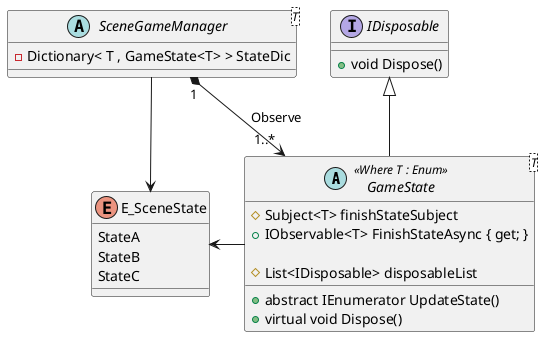 @startuml GameStateClass

    abstract class GameState<T> << Where T : Enum>> {
        # Subject<T> finishStateSubject
        + IObservable<T> FinishStateAsync { get; }

        # List<IDisposable> disposableList

        + abstract IEnumerator UpdateState()
        + virtual void Dispose()
    }

    interface IDisposable{
        + void Dispose()
    }

    abstract class SceneGameManager<T>{
        - Dictionary< T , GameState<T> > StateDic
    }

    Enum E_SceneState{
        StateA
        StateB
        StateC
    }

    GameState -up-|> IDisposable
    SceneGameManager "1" *-right-> "1..*" GameState : Observe
    GameState -left-> E_SceneState
    SceneGameManager --> E_SceneState

@enduml 